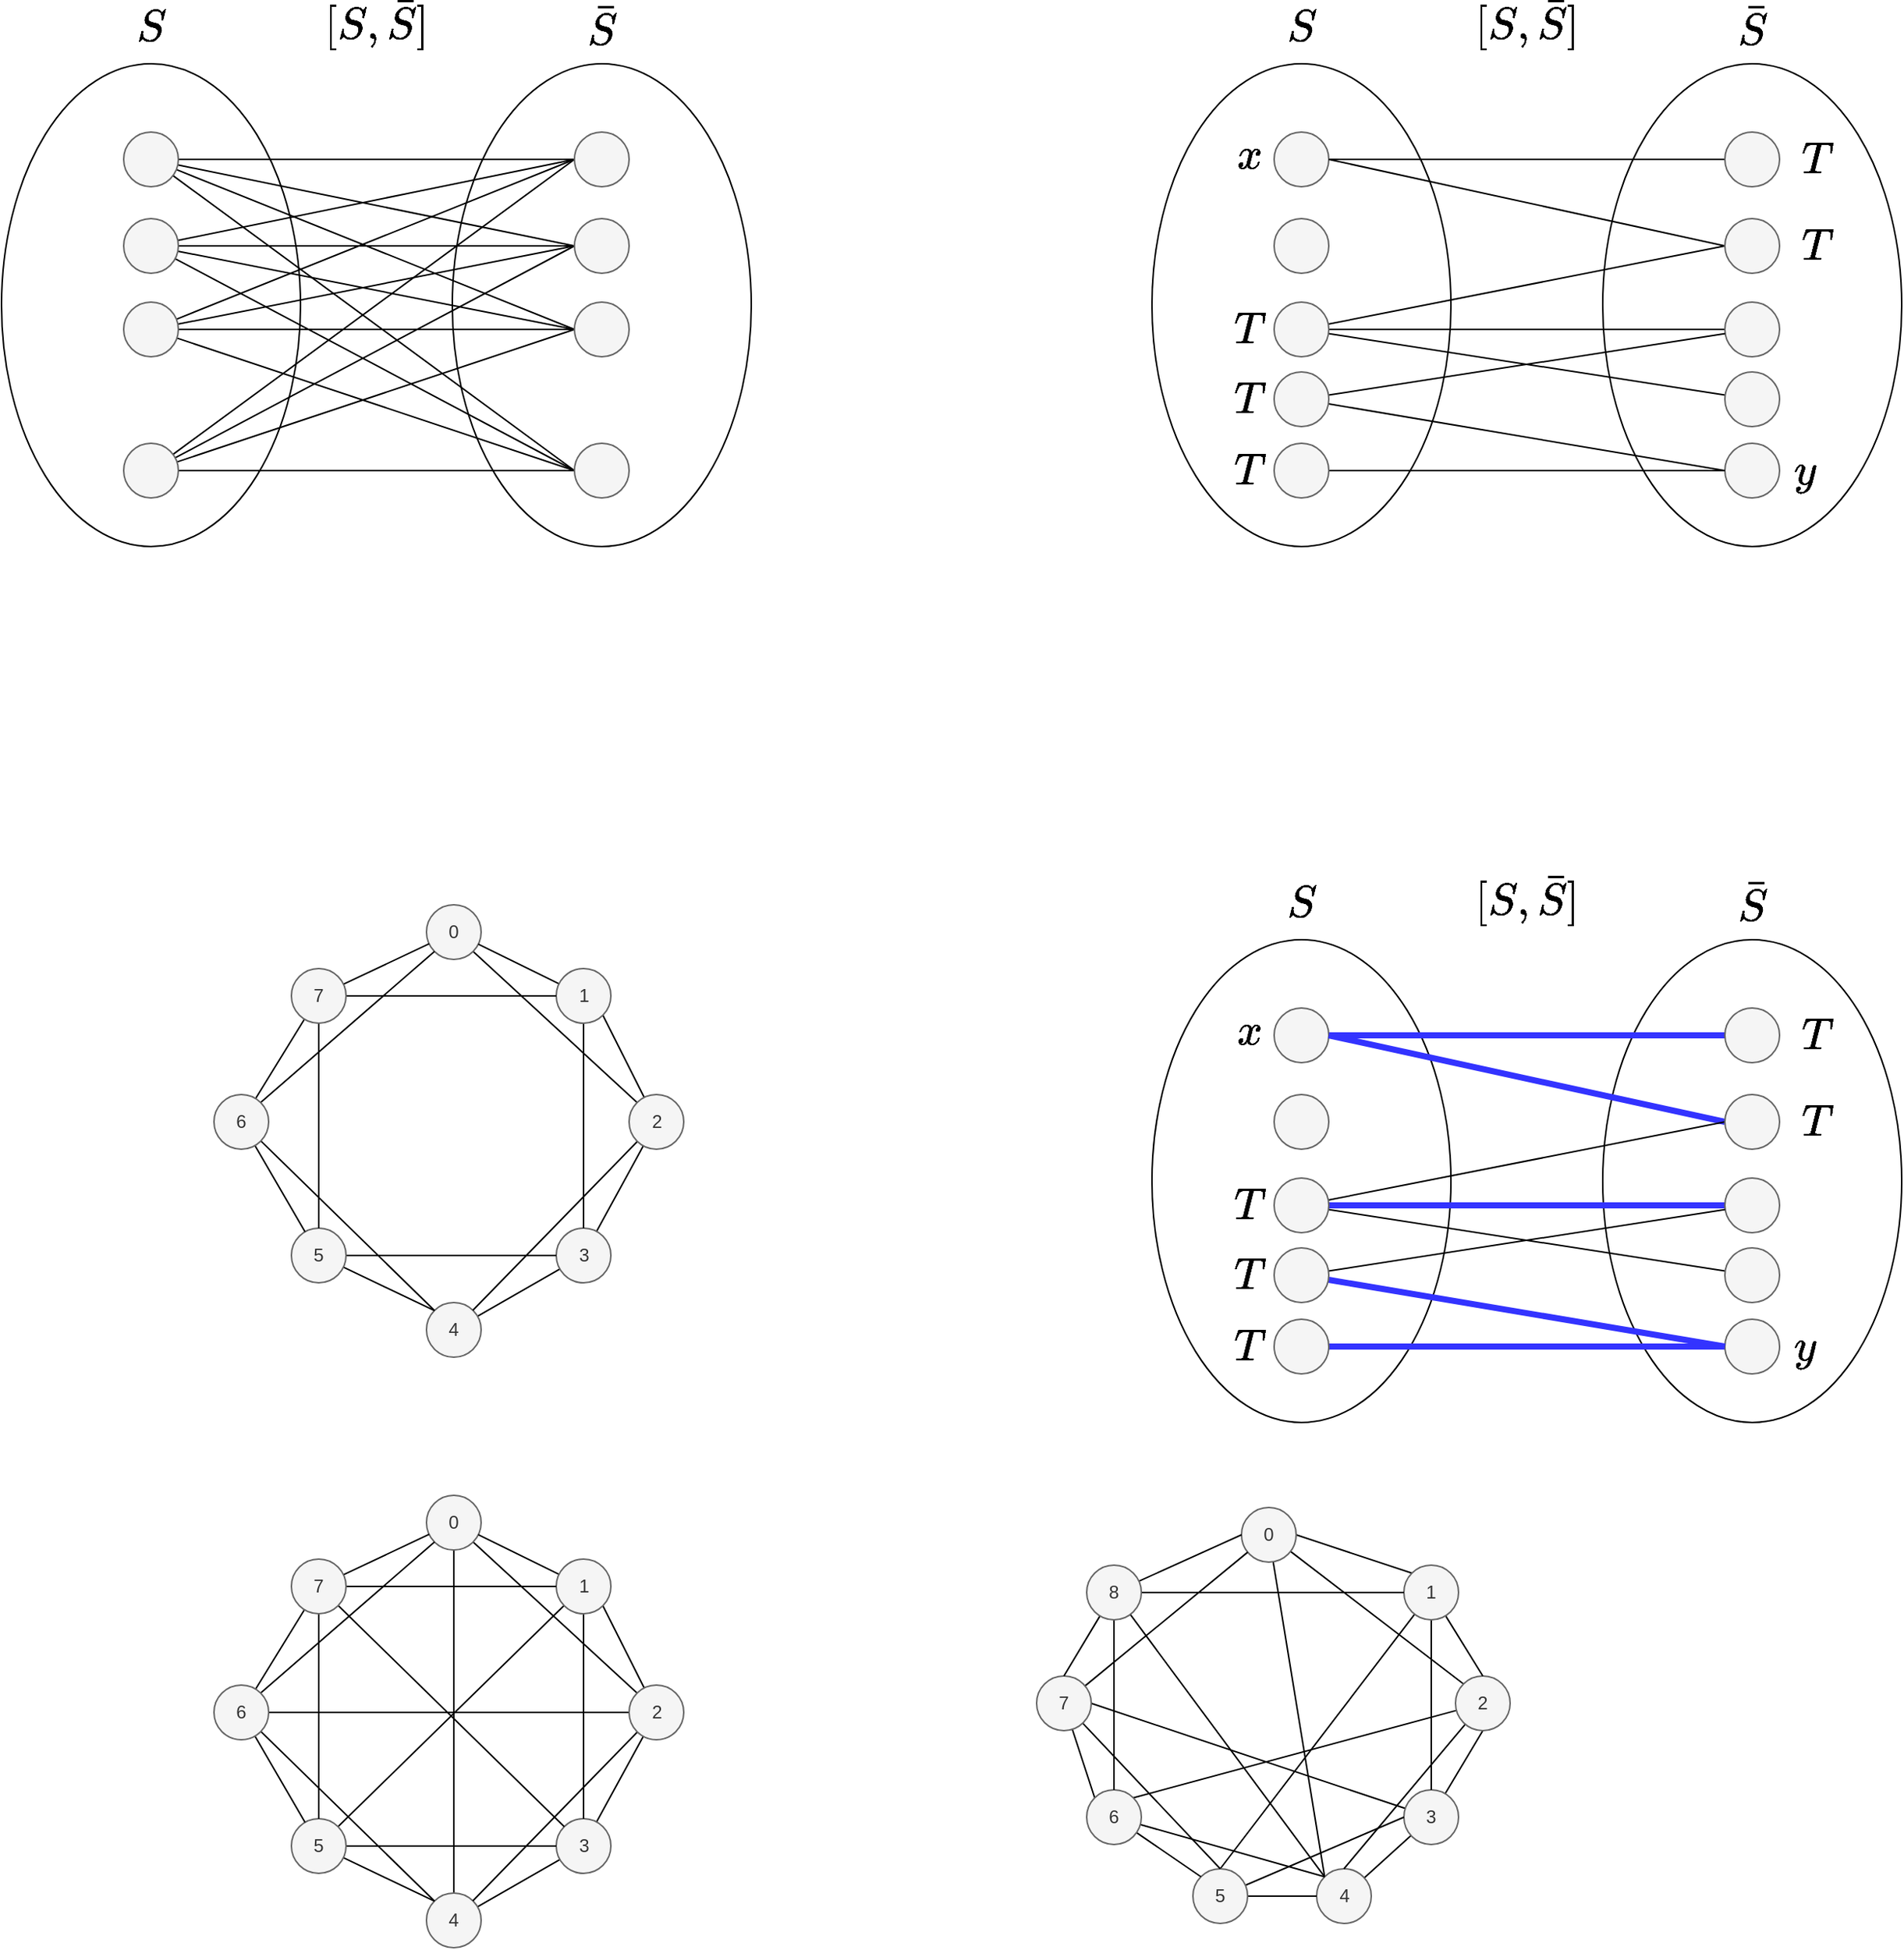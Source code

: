<mxfile version="15.8.7" type="device"><diagram id="h3shSMHVy6TsHnTjrraM" name="第 1 页"><mxGraphModel dx="1426" dy="881" grid="0" gridSize="10" guides="1" tooltips="1" connect="1" arrows="1" fold="1" page="0" pageScale="1" pageWidth="827" pageHeight="1169" math="1" shadow="0"><root><mxCell id="0"/><mxCell id="1" parent="0"/><mxCell id="CKuvpNxobamX_Kk0iOBg-6" value="" style="ellipse;whiteSpace=wrap;html=1;" vertex="1" parent="1"><mxGeometry x="359" y="198" width="197" height="318" as="geometry"/></mxCell><mxCell id="CKuvpNxobamX_Kk0iOBg-1" value="" style="ellipse;whiteSpace=wrap;html=1;" vertex="1" parent="1"><mxGeometry x="62" y="198" width="197" height="318" as="geometry"/></mxCell><mxCell id="CKuvpNxobamX_Kk0iOBg-12" style="rounded=0;orthogonalLoop=1;jettySize=auto;html=1;endArrow=none;endFill=0;" edge="1" parent="1" source="CKuvpNxobamX_Kk0iOBg-2" target="CKuvpNxobamX_Kk0iOBg-7"><mxGeometry relative="1" as="geometry"/></mxCell><mxCell id="CKuvpNxobamX_Kk0iOBg-20" style="edgeStyle=none;rounded=0;orthogonalLoop=1;jettySize=auto;html=1;entryX=0;entryY=0.5;entryDx=0;entryDy=0;fontSize=25;endArrow=none;endFill=0;" edge="1" parent="1" source="CKuvpNxobamX_Kk0iOBg-2" target="CKuvpNxobamX_Kk0iOBg-8"><mxGeometry relative="1" as="geometry"/></mxCell><mxCell id="CKuvpNxobamX_Kk0iOBg-21" style="edgeStyle=none;rounded=0;orthogonalLoop=1;jettySize=auto;html=1;entryX=0;entryY=0.5;entryDx=0;entryDy=0;fontSize=25;endArrow=none;endFill=0;" edge="1" parent="1" source="CKuvpNxobamX_Kk0iOBg-2" target="CKuvpNxobamX_Kk0iOBg-9"><mxGeometry relative="1" as="geometry"/></mxCell><mxCell id="CKuvpNxobamX_Kk0iOBg-22" style="edgeStyle=none;rounded=0;orthogonalLoop=1;jettySize=auto;html=1;entryX=0;entryY=0.5;entryDx=0;entryDy=0;fontSize=25;endArrow=none;endFill=0;" edge="1" parent="1" source="CKuvpNxobamX_Kk0iOBg-2" target="CKuvpNxobamX_Kk0iOBg-10"><mxGeometry relative="1" as="geometry"/></mxCell><mxCell id="CKuvpNxobamX_Kk0iOBg-2" value="" style="ellipse;whiteSpace=wrap;html=1;aspect=fixed;fillColor=#f5f5f5;fontColor=#333333;strokeColor=#666666;" vertex="1" parent="1"><mxGeometry x="142.5" y="243" width="36" height="36" as="geometry"/></mxCell><mxCell id="CKuvpNxobamX_Kk0iOBg-13" style="rounded=0;orthogonalLoop=1;jettySize=auto;html=1;entryX=0;entryY=0.5;entryDx=0;entryDy=0;endArrow=none;endFill=0;" edge="1" parent="1" source="CKuvpNxobamX_Kk0iOBg-3" target="CKuvpNxobamX_Kk0iOBg-7"><mxGeometry relative="1" as="geometry"/></mxCell><mxCell id="CKuvpNxobamX_Kk0iOBg-23" style="edgeStyle=none;rounded=0;orthogonalLoop=1;jettySize=auto;html=1;fontSize=25;endArrow=none;endFill=0;" edge="1" parent="1" source="CKuvpNxobamX_Kk0iOBg-3" target="CKuvpNxobamX_Kk0iOBg-8"><mxGeometry relative="1" as="geometry"/></mxCell><mxCell id="CKuvpNxobamX_Kk0iOBg-24" style="edgeStyle=none;rounded=0;orthogonalLoop=1;jettySize=auto;html=1;entryX=0;entryY=0.5;entryDx=0;entryDy=0;fontSize=25;endArrow=none;endFill=0;" edge="1" parent="1" source="CKuvpNxobamX_Kk0iOBg-3" target="CKuvpNxobamX_Kk0iOBg-9"><mxGeometry relative="1" as="geometry"/></mxCell><mxCell id="CKuvpNxobamX_Kk0iOBg-25" style="edgeStyle=none;rounded=0;orthogonalLoop=1;jettySize=auto;html=1;entryX=0;entryY=0.5;entryDx=0;entryDy=0;fontSize=25;endArrow=none;endFill=0;" edge="1" parent="1" source="CKuvpNxobamX_Kk0iOBg-3" target="CKuvpNxobamX_Kk0iOBg-10"><mxGeometry relative="1" as="geometry"/></mxCell><mxCell id="CKuvpNxobamX_Kk0iOBg-3" value="" style="ellipse;whiteSpace=wrap;html=1;aspect=fixed;fillColor=#f5f5f5;fontColor=#333333;strokeColor=#666666;" vertex="1" parent="1"><mxGeometry x="142.5" y="300" width="36" height="36" as="geometry"/></mxCell><mxCell id="CKuvpNxobamX_Kk0iOBg-14" style="edgeStyle=none;rounded=0;orthogonalLoop=1;jettySize=auto;html=1;entryX=0;entryY=0.5;entryDx=0;entryDy=0;endArrow=none;endFill=0;" edge="1" parent="1" source="CKuvpNxobamX_Kk0iOBg-4" target="CKuvpNxobamX_Kk0iOBg-8"><mxGeometry relative="1" as="geometry"/></mxCell><mxCell id="CKuvpNxobamX_Kk0iOBg-15" style="edgeStyle=none;rounded=0;orthogonalLoop=1;jettySize=auto;html=1;endArrow=none;endFill=0;" edge="1" parent="1" source="CKuvpNxobamX_Kk0iOBg-4" target="CKuvpNxobamX_Kk0iOBg-9"><mxGeometry relative="1" as="geometry"/></mxCell><mxCell id="CKuvpNxobamX_Kk0iOBg-26" style="edgeStyle=none;rounded=0;orthogonalLoop=1;jettySize=auto;html=1;entryX=0;entryY=0.5;entryDx=0;entryDy=0;fontSize=25;endArrow=none;endFill=0;" edge="1" parent="1" source="CKuvpNxobamX_Kk0iOBg-4" target="CKuvpNxobamX_Kk0iOBg-7"><mxGeometry relative="1" as="geometry"/></mxCell><mxCell id="CKuvpNxobamX_Kk0iOBg-27" style="edgeStyle=none;rounded=0;orthogonalLoop=1;jettySize=auto;html=1;entryX=0;entryY=0.5;entryDx=0;entryDy=0;fontSize=25;endArrow=none;endFill=0;" edge="1" parent="1" source="CKuvpNxobamX_Kk0iOBg-4" target="CKuvpNxobamX_Kk0iOBg-10"><mxGeometry relative="1" as="geometry"/></mxCell><mxCell id="CKuvpNxobamX_Kk0iOBg-4" value="" style="ellipse;whiteSpace=wrap;html=1;aspect=fixed;fillColor=#f5f5f5;fontColor=#333333;strokeColor=#666666;" vertex="1" parent="1"><mxGeometry x="142.5" y="355" width="36" height="36" as="geometry"/></mxCell><mxCell id="CKuvpNxobamX_Kk0iOBg-16" style="edgeStyle=none;rounded=0;orthogonalLoop=1;jettySize=auto;html=1;endArrow=none;endFill=0;" edge="1" parent="1" source="CKuvpNxobamX_Kk0iOBg-5" target="CKuvpNxobamX_Kk0iOBg-10"><mxGeometry relative="1" as="geometry"/></mxCell><mxCell id="CKuvpNxobamX_Kk0iOBg-28" style="edgeStyle=none;rounded=0;orthogonalLoop=1;jettySize=auto;html=1;entryX=0;entryY=0.5;entryDx=0;entryDy=0;fontSize=25;endArrow=none;endFill=0;" edge="1" parent="1" source="CKuvpNxobamX_Kk0iOBg-5" target="CKuvpNxobamX_Kk0iOBg-7"><mxGeometry relative="1" as="geometry"/></mxCell><mxCell id="CKuvpNxobamX_Kk0iOBg-29" style="edgeStyle=none;rounded=0;orthogonalLoop=1;jettySize=auto;html=1;entryX=0;entryY=0.5;entryDx=0;entryDy=0;fontSize=25;endArrow=none;endFill=0;" edge="1" parent="1" source="CKuvpNxobamX_Kk0iOBg-5" target="CKuvpNxobamX_Kk0iOBg-8"><mxGeometry relative="1" as="geometry"/></mxCell><mxCell id="CKuvpNxobamX_Kk0iOBg-30" style="edgeStyle=none;rounded=0;orthogonalLoop=1;jettySize=auto;html=1;entryX=0;entryY=0.5;entryDx=0;entryDy=0;fontSize=25;endArrow=none;endFill=0;" edge="1" parent="1" source="CKuvpNxobamX_Kk0iOBg-5" target="CKuvpNxobamX_Kk0iOBg-9"><mxGeometry relative="1" as="geometry"/></mxCell><mxCell id="CKuvpNxobamX_Kk0iOBg-5" value="" style="ellipse;whiteSpace=wrap;html=1;aspect=fixed;fillColor=#f5f5f5;fontColor=#333333;strokeColor=#666666;" vertex="1" parent="1"><mxGeometry x="142.5" y="448" width="36" height="36" as="geometry"/></mxCell><mxCell id="CKuvpNxobamX_Kk0iOBg-7" value="" style="ellipse;whiteSpace=wrap;html=1;aspect=fixed;fillColor=#f5f5f5;fontColor=#333333;strokeColor=#666666;" vertex="1" parent="1"><mxGeometry x="439.5" y="243" width="36" height="36" as="geometry"/></mxCell><mxCell id="CKuvpNxobamX_Kk0iOBg-8" value="" style="ellipse;whiteSpace=wrap;html=1;aspect=fixed;fillColor=#f5f5f5;fontColor=#333333;strokeColor=#666666;" vertex="1" parent="1"><mxGeometry x="439.5" y="300" width="36" height="36" as="geometry"/></mxCell><mxCell id="CKuvpNxobamX_Kk0iOBg-9" value="" style="ellipse;whiteSpace=wrap;html=1;aspect=fixed;fillColor=#f5f5f5;fontColor=#333333;strokeColor=#666666;" vertex="1" parent="1"><mxGeometry x="439.5" y="355" width="36" height="36" as="geometry"/></mxCell><mxCell id="CKuvpNxobamX_Kk0iOBg-10" value="" style="ellipse;whiteSpace=wrap;html=1;aspect=fixed;fillColor=#f5f5f5;fontColor=#333333;strokeColor=#666666;" vertex="1" parent="1"><mxGeometry x="439.5" y="448" width="36" height="36" as="geometry"/></mxCell><mxCell id="CKuvpNxobamX_Kk0iOBg-17" value="$$S$$" style="text;html=1;strokeColor=none;fillColor=none;align=center;verticalAlign=middle;whiteSpace=wrap;rounded=0;fontSize=25;" vertex="1" parent="1"><mxGeometry x="130.5" y="159" width="60" height="30" as="geometry"/></mxCell><mxCell id="CKuvpNxobamX_Kk0iOBg-18" value="$$\bar{S}$$" style="text;html=1;strokeColor=none;fillColor=none;align=center;verticalAlign=middle;whiteSpace=wrap;rounded=0;fontSize=25;" vertex="1" parent="1"><mxGeometry x="427.5" y="159" width="60" height="30" as="geometry"/></mxCell><mxCell id="CKuvpNxobamX_Kk0iOBg-19" value="$$[S,\bar{S}]$$" style="text;html=1;strokeColor=none;fillColor=none;align=center;verticalAlign=middle;whiteSpace=wrap;rounded=0;fontSize=25;" vertex="1" parent="1"><mxGeometry x="279" y="156" width="60" height="30" as="geometry"/></mxCell><mxCell id="CKuvpNxobamX_Kk0iOBg-31" value="" style="ellipse;whiteSpace=wrap;html=1;" vertex="1" parent="1"><mxGeometry x="1117" y="198" width="197" height="318" as="geometry"/></mxCell><mxCell id="CKuvpNxobamX_Kk0iOBg-32" value="" style="ellipse;whiteSpace=wrap;html=1;" vertex="1" parent="1"><mxGeometry x="820" y="198" width="197" height="318" as="geometry"/></mxCell><mxCell id="CKuvpNxobamX_Kk0iOBg-33" style="rounded=0;orthogonalLoop=1;jettySize=auto;html=1;endArrow=none;endFill=0;" edge="1" source="CKuvpNxobamX_Kk0iOBg-37" target="CKuvpNxobamX_Kk0iOBg-53" parent="1"><mxGeometry relative="1" as="geometry"/></mxCell><mxCell id="CKuvpNxobamX_Kk0iOBg-37" value="" style="ellipse;whiteSpace=wrap;html=1;aspect=fixed;fillColor=#f5f5f5;fontColor=#333333;strokeColor=#666666;" vertex="1" parent="1"><mxGeometry x="900.5" y="243" width="36" height="36" as="geometry"/></mxCell><mxCell id="CKuvpNxobamX_Kk0iOBg-42" value="" style="ellipse;whiteSpace=wrap;html=1;aspect=fixed;fillColor=#f5f5f5;fontColor=#333333;strokeColor=#666666;" vertex="1" parent="1"><mxGeometry x="900.5" y="300" width="36" height="36" as="geometry"/></mxCell><mxCell id="CKuvpNxobamX_Kk0iOBg-44" style="edgeStyle=none;rounded=0;orthogonalLoop=1;jettySize=auto;html=1;endArrow=none;endFill=0;exitX=1;exitY=0.5;exitDx=0;exitDy=0;entryX=0;entryY=0.5;entryDx=0;entryDy=0;" edge="1" source="CKuvpNxobamX_Kk0iOBg-37" target="CKuvpNxobamX_Kk0iOBg-54" parent="1"><mxGeometry relative="1" as="geometry"/></mxCell><mxCell id="CKuvpNxobamX_Kk0iOBg-68" style="edgeStyle=none;rounded=0;orthogonalLoop=1;jettySize=auto;html=1;entryX=0;entryY=0.5;entryDx=0;entryDy=0;fontSize=25;endArrow=none;endFill=0;" edge="1" parent="1" source="CKuvpNxobamX_Kk0iOBg-47" target="CKuvpNxobamX_Kk0iOBg-54"><mxGeometry relative="1" as="geometry"/></mxCell><mxCell id="CKuvpNxobamX_Kk0iOBg-70" style="edgeStyle=none;rounded=0;orthogonalLoop=1;jettySize=auto;html=1;entryX=0;entryY=0.5;entryDx=0;entryDy=0;fontSize=25;endArrow=none;endFill=0;" edge="1" parent="1" source="CKuvpNxobamX_Kk0iOBg-47" target="CKuvpNxobamX_Kk0iOBg-55"><mxGeometry relative="1" as="geometry"/></mxCell><mxCell id="CKuvpNxobamX_Kk0iOBg-73" style="edgeStyle=none;rounded=0;orthogonalLoop=1;jettySize=auto;html=1;fontSize=25;endArrow=none;endFill=0;" edge="1" parent="1" source="CKuvpNxobamX_Kk0iOBg-47" target="CKuvpNxobamX_Kk0iOBg-63"><mxGeometry relative="1" as="geometry"/></mxCell><mxCell id="CKuvpNxobamX_Kk0iOBg-47" value="" style="ellipse;whiteSpace=wrap;html=1;aspect=fixed;fillColor=#f5f5f5;fontColor=#333333;strokeColor=#666666;" vertex="1" parent="1"><mxGeometry x="900.5" y="355" width="36" height="36" as="geometry"/></mxCell><mxCell id="CKuvpNxobamX_Kk0iOBg-71" style="edgeStyle=none;rounded=0;orthogonalLoop=1;jettySize=auto;html=1;fontSize=25;endArrow=none;endFill=0;" edge="1" parent="1" source="CKuvpNxobamX_Kk0iOBg-52" target="CKuvpNxobamX_Kk0iOBg-56"><mxGeometry relative="1" as="geometry"/></mxCell><mxCell id="CKuvpNxobamX_Kk0iOBg-52" value="" style="ellipse;whiteSpace=wrap;html=1;aspect=fixed;fillColor=#f5f5f5;fontColor=#333333;strokeColor=#666666;" vertex="1" parent="1"><mxGeometry x="900.5" y="448" width="36" height="36" as="geometry"/></mxCell><mxCell id="CKuvpNxobamX_Kk0iOBg-53" value="" style="ellipse;whiteSpace=wrap;html=1;aspect=fixed;fillColor=#f5f5f5;fontColor=#333333;strokeColor=#666666;" vertex="1" parent="1"><mxGeometry x="1197.5" y="243" width="36" height="36" as="geometry"/></mxCell><mxCell id="CKuvpNxobamX_Kk0iOBg-54" value="" style="ellipse;whiteSpace=wrap;html=1;aspect=fixed;fillColor=#f5f5f5;fontColor=#333333;strokeColor=#666666;" vertex="1" parent="1"><mxGeometry x="1197.5" y="300" width="36" height="36" as="geometry"/></mxCell><mxCell id="CKuvpNxobamX_Kk0iOBg-55" value="" style="ellipse;whiteSpace=wrap;html=1;aspect=fixed;fillColor=#f5f5f5;fontColor=#333333;strokeColor=#666666;" vertex="1" parent="1"><mxGeometry x="1197.5" y="355" width="36" height="36" as="geometry"/></mxCell><mxCell id="CKuvpNxobamX_Kk0iOBg-56" value="" style="ellipse;whiteSpace=wrap;html=1;aspect=fixed;fillColor=#f5f5f5;fontColor=#333333;strokeColor=#666666;" vertex="1" parent="1"><mxGeometry x="1197.5" y="448" width="36" height="36" as="geometry"/></mxCell><mxCell id="CKuvpNxobamX_Kk0iOBg-57" value="$$S$$" style="text;html=1;strokeColor=none;fillColor=none;align=center;verticalAlign=middle;whiteSpace=wrap;rounded=0;fontSize=25;" vertex="1" parent="1"><mxGeometry x="888.5" y="159" width="60" height="30" as="geometry"/></mxCell><mxCell id="CKuvpNxobamX_Kk0iOBg-58" value="$$\bar{S}$$" style="text;html=1;strokeColor=none;fillColor=none;align=center;verticalAlign=middle;whiteSpace=wrap;rounded=0;fontSize=25;" vertex="1" parent="1"><mxGeometry x="1185.5" y="159" width="60" height="30" as="geometry"/></mxCell><mxCell id="CKuvpNxobamX_Kk0iOBg-59" value="$$[S,\bar{S}]$$" style="text;html=1;strokeColor=none;fillColor=none;align=center;verticalAlign=middle;whiteSpace=wrap;rounded=0;fontSize=25;" vertex="1" parent="1"><mxGeometry x="1037" y="156" width="60" height="30" as="geometry"/></mxCell><mxCell id="CKuvpNxobamX_Kk0iOBg-60" value="$$x$$" style="text;html=1;strokeColor=none;fillColor=none;align=center;verticalAlign=middle;whiteSpace=wrap;rounded=0;fontSize=25;" vertex="1" parent="1"><mxGeometry x="855" y="243" width="60" height="30" as="geometry"/></mxCell><mxCell id="CKuvpNxobamX_Kk0iOBg-61" value="$$y$$" style="text;html=1;strokeColor=none;fillColor=none;align=center;verticalAlign=middle;whiteSpace=wrap;rounded=0;fontSize=25;" vertex="1" parent="1"><mxGeometry x="1220" y="451" width="60" height="30" as="geometry"/></mxCell><mxCell id="CKuvpNxobamX_Kk0iOBg-69" style="edgeStyle=none;rounded=0;orthogonalLoop=1;jettySize=auto;html=1;fontSize=25;endArrow=none;endFill=0;" edge="1" parent="1" source="CKuvpNxobamX_Kk0iOBg-62" target="CKuvpNxobamX_Kk0iOBg-55"><mxGeometry relative="1" as="geometry"/></mxCell><mxCell id="CKuvpNxobamX_Kk0iOBg-72" style="edgeStyle=none;rounded=0;orthogonalLoop=1;jettySize=auto;html=1;entryX=0;entryY=0.5;entryDx=0;entryDy=0;fontSize=25;endArrow=none;endFill=0;" edge="1" parent="1" source="CKuvpNxobamX_Kk0iOBg-62" target="CKuvpNxobamX_Kk0iOBg-56"><mxGeometry relative="1" as="geometry"/></mxCell><mxCell id="CKuvpNxobamX_Kk0iOBg-62" value="" style="ellipse;whiteSpace=wrap;html=1;aspect=fixed;fillColor=#f5f5f5;fontColor=#333333;strokeColor=#666666;" vertex="1" parent="1"><mxGeometry x="900.5" y="401" width="36" height="36" as="geometry"/></mxCell><mxCell id="CKuvpNxobamX_Kk0iOBg-63" value="" style="ellipse;whiteSpace=wrap;html=1;aspect=fixed;fillColor=#f5f5f5;fontColor=#333333;strokeColor=#666666;" vertex="1" parent="1"><mxGeometry x="1197.5" y="401" width="36" height="36" as="geometry"/></mxCell><mxCell id="CKuvpNxobamX_Kk0iOBg-64" value="$$T$$" style="text;html=1;strokeColor=none;fillColor=none;align=center;verticalAlign=middle;whiteSpace=wrap;rounded=0;fontSize=25;" vertex="1" parent="1"><mxGeometry x="1229" y="246" width="60" height="30" as="geometry"/></mxCell><mxCell id="CKuvpNxobamX_Kk0iOBg-65" value="$$T$$" style="text;html=1;strokeColor=none;fillColor=none;align=center;verticalAlign=middle;whiteSpace=wrap;rounded=0;fontSize=25;" vertex="1" parent="1"><mxGeometry x="1229" y="303" width="60" height="30" as="geometry"/></mxCell><mxCell id="CKuvpNxobamX_Kk0iOBg-66" value="$$T$$" style="text;html=1;strokeColor=none;fillColor=none;align=center;verticalAlign=middle;whiteSpace=wrap;rounded=0;fontSize=25;" vertex="1" parent="1"><mxGeometry x="855" y="358" width="60" height="30" as="geometry"/></mxCell><mxCell id="CKuvpNxobamX_Kk0iOBg-67" value="$$T$$" style="text;html=1;strokeColor=none;fillColor=none;align=center;verticalAlign=middle;whiteSpace=wrap;rounded=0;fontSize=25;" vertex="1" parent="1"><mxGeometry x="855" y="404" width="60" height="30" as="geometry"/></mxCell><mxCell id="CKuvpNxobamX_Kk0iOBg-74" value="$$T$$" style="text;html=1;strokeColor=none;fillColor=none;align=center;verticalAlign=middle;whiteSpace=wrap;rounded=0;fontSize=25;" vertex="1" parent="1"><mxGeometry x="855" y="451" width="60" height="30" as="geometry"/></mxCell><mxCell id="CKuvpNxobamX_Kk0iOBg-75" value="" style="ellipse;whiteSpace=wrap;html=1;" vertex="1" parent="1"><mxGeometry x="1117" y="775" width="197" height="318" as="geometry"/></mxCell><mxCell id="CKuvpNxobamX_Kk0iOBg-76" value="" style="ellipse;whiteSpace=wrap;html=1;" vertex="1" parent="1"><mxGeometry x="820" y="775" width="197" height="318" as="geometry"/></mxCell><mxCell id="CKuvpNxobamX_Kk0iOBg-77" style="rounded=0;orthogonalLoop=1;jettySize=auto;html=1;endArrow=none;endFill=0;strokeWidth=4;strokeColor=#3333FF;" edge="1" source="CKuvpNxobamX_Kk0iOBg-78" target="CKuvpNxobamX_Kk0iOBg-87" parent="1"><mxGeometry relative="1" as="geometry"/></mxCell><mxCell id="CKuvpNxobamX_Kk0iOBg-78" value="" style="ellipse;whiteSpace=wrap;html=1;aspect=fixed;fillColor=#f5f5f5;fontColor=#333333;strokeColor=#666666;" vertex="1" parent="1"><mxGeometry x="900.5" y="820" width="36" height="36" as="geometry"/></mxCell><mxCell id="CKuvpNxobamX_Kk0iOBg-79" value="" style="ellipse;whiteSpace=wrap;html=1;aspect=fixed;fillColor=#f5f5f5;fontColor=#333333;strokeColor=#666666;" vertex="1" parent="1"><mxGeometry x="900.5" y="877" width="36" height="36" as="geometry"/></mxCell><mxCell id="CKuvpNxobamX_Kk0iOBg-80" style="edgeStyle=none;rounded=0;orthogonalLoop=1;jettySize=auto;html=1;endArrow=none;endFill=0;exitX=1;exitY=0.5;exitDx=0;exitDy=0;entryX=0;entryY=0.5;entryDx=0;entryDy=0;strokeWidth=4;strokeColor=#3333FF;" edge="1" source="CKuvpNxobamX_Kk0iOBg-78" target="CKuvpNxobamX_Kk0iOBg-88" parent="1"><mxGeometry relative="1" as="geometry"/></mxCell><mxCell id="CKuvpNxobamX_Kk0iOBg-81" style="edgeStyle=none;rounded=0;orthogonalLoop=1;jettySize=auto;html=1;entryX=0;entryY=0.5;entryDx=0;entryDy=0;fontSize=25;endArrow=none;endFill=0;" edge="1" source="CKuvpNxobamX_Kk0iOBg-84" target="CKuvpNxobamX_Kk0iOBg-88" parent="1"><mxGeometry relative="1" as="geometry"/></mxCell><mxCell id="CKuvpNxobamX_Kk0iOBg-82" style="edgeStyle=none;rounded=0;orthogonalLoop=1;jettySize=auto;html=1;entryX=0;entryY=0.5;entryDx=0;entryDy=0;fontSize=25;endArrow=none;endFill=0;strokeColor=#3333FF;strokeWidth=4;" edge="1" source="CKuvpNxobamX_Kk0iOBg-84" target="CKuvpNxobamX_Kk0iOBg-89" parent="1"><mxGeometry relative="1" as="geometry"/></mxCell><mxCell id="CKuvpNxobamX_Kk0iOBg-83" style="edgeStyle=none;rounded=0;orthogonalLoop=1;jettySize=auto;html=1;fontSize=25;endArrow=none;endFill=0;" edge="1" source="CKuvpNxobamX_Kk0iOBg-84" target="CKuvpNxobamX_Kk0iOBg-99" parent="1"><mxGeometry relative="1" as="geometry"/></mxCell><mxCell id="CKuvpNxobamX_Kk0iOBg-84" value="" style="ellipse;whiteSpace=wrap;html=1;aspect=fixed;fillColor=#f5f5f5;fontColor=#333333;strokeColor=#666666;" vertex="1" parent="1"><mxGeometry x="900.5" y="932" width="36" height="36" as="geometry"/></mxCell><mxCell id="CKuvpNxobamX_Kk0iOBg-85" style="edgeStyle=none;rounded=0;orthogonalLoop=1;jettySize=auto;html=1;fontSize=25;endArrow=none;endFill=0;strokeColor=#3333FF;strokeWidth=4;" edge="1" source="CKuvpNxobamX_Kk0iOBg-86" target="CKuvpNxobamX_Kk0iOBg-90" parent="1"><mxGeometry relative="1" as="geometry"/></mxCell><mxCell id="CKuvpNxobamX_Kk0iOBg-86" value="" style="ellipse;whiteSpace=wrap;html=1;aspect=fixed;fillColor=#f5f5f5;fontColor=#333333;strokeColor=#666666;" vertex="1" parent="1"><mxGeometry x="900.5" y="1025" width="36" height="36" as="geometry"/></mxCell><mxCell id="CKuvpNxobamX_Kk0iOBg-87" value="" style="ellipse;whiteSpace=wrap;html=1;aspect=fixed;fillColor=#f5f5f5;fontColor=#333333;strokeColor=#666666;" vertex="1" parent="1"><mxGeometry x="1197.5" y="820" width="36" height="36" as="geometry"/></mxCell><mxCell id="CKuvpNxobamX_Kk0iOBg-88" value="" style="ellipse;whiteSpace=wrap;html=1;aspect=fixed;fillColor=#f5f5f5;fontColor=#333333;strokeColor=#666666;" vertex="1" parent="1"><mxGeometry x="1197.5" y="877" width="36" height="36" as="geometry"/></mxCell><mxCell id="CKuvpNxobamX_Kk0iOBg-89" value="" style="ellipse;whiteSpace=wrap;html=1;aspect=fixed;fillColor=#f5f5f5;fontColor=#333333;strokeColor=#666666;" vertex="1" parent="1"><mxGeometry x="1197.5" y="932" width="36" height="36" as="geometry"/></mxCell><mxCell id="CKuvpNxobamX_Kk0iOBg-90" value="" style="ellipse;whiteSpace=wrap;html=1;aspect=fixed;fillColor=#f5f5f5;fontColor=#333333;strokeColor=#666666;" vertex="1" parent="1"><mxGeometry x="1197.5" y="1025" width="36" height="36" as="geometry"/></mxCell><mxCell id="CKuvpNxobamX_Kk0iOBg-91" value="$$S$$" style="text;html=1;strokeColor=none;fillColor=none;align=center;verticalAlign=middle;whiteSpace=wrap;rounded=0;fontSize=25;" vertex="1" parent="1"><mxGeometry x="888.5" y="736" width="60" height="30" as="geometry"/></mxCell><mxCell id="CKuvpNxobamX_Kk0iOBg-92" value="$$\bar{S}$$" style="text;html=1;strokeColor=none;fillColor=none;align=center;verticalAlign=middle;whiteSpace=wrap;rounded=0;fontSize=25;" vertex="1" parent="1"><mxGeometry x="1185.5" y="736" width="60" height="30" as="geometry"/></mxCell><mxCell id="CKuvpNxobamX_Kk0iOBg-93" value="$$[S,\bar{S}]$$" style="text;html=1;strokeColor=none;fillColor=none;align=center;verticalAlign=middle;whiteSpace=wrap;rounded=0;fontSize=25;" vertex="1" parent="1"><mxGeometry x="1037" y="733" width="60" height="30" as="geometry"/></mxCell><mxCell id="CKuvpNxobamX_Kk0iOBg-94" value="$$x$$" style="text;html=1;strokeColor=none;fillColor=none;align=center;verticalAlign=middle;whiteSpace=wrap;rounded=0;fontSize=25;" vertex="1" parent="1"><mxGeometry x="855" y="820" width="60" height="30" as="geometry"/></mxCell><mxCell id="CKuvpNxobamX_Kk0iOBg-95" value="$$y$$" style="text;html=1;strokeColor=none;fillColor=none;align=center;verticalAlign=middle;whiteSpace=wrap;rounded=0;fontSize=25;" vertex="1" parent="1"><mxGeometry x="1220" y="1028" width="60" height="30" as="geometry"/></mxCell><mxCell id="CKuvpNxobamX_Kk0iOBg-96" style="edgeStyle=none;rounded=0;orthogonalLoop=1;jettySize=auto;html=1;fontSize=25;endArrow=none;endFill=0;" edge="1" source="CKuvpNxobamX_Kk0iOBg-98" target="CKuvpNxobamX_Kk0iOBg-89" parent="1"><mxGeometry relative="1" as="geometry"/></mxCell><mxCell id="CKuvpNxobamX_Kk0iOBg-97" style="edgeStyle=none;rounded=0;orthogonalLoop=1;jettySize=auto;html=1;entryX=0;entryY=0.5;entryDx=0;entryDy=0;fontSize=25;endArrow=none;endFill=0;strokeColor=#3333FF;strokeWidth=4;" edge="1" source="CKuvpNxobamX_Kk0iOBg-98" target="CKuvpNxobamX_Kk0iOBg-90" parent="1"><mxGeometry relative="1" as="geometry"/></mxCell><mxCell id="CKuvpNxobamX_Kk0iOBg-98" value="" style="ellipse;whiteSpace=wrap;html=1;aspect=fixed;fillColor=#f5f5f5;fontColor=#333333;strokeColor=#666666;" vertex="1" parent="1"><mxGeometry x="900.5" y="978" width="36" height="36" as="geometry"/></mxCell><mxCell id="CKuvpNxobamX_Kk0iOBg-99" value="" style="ellipse;whiteSpace=wrap;html=1;aspect=fixed;fillColor=#f5f5f5;fontColor=#333333;strokeColor=#666666;" vertex="1" parent="1"><mxGeometry x="1197.5" y="978" width="36" height="36" as="geometry"/></mxCell><mxCell id="CKuvpNxobamX_Kk0iOBg-100" value="$$T$$" style="text;html=1;strokeColor=none;fillColor=none;align=center;verticalAlign=middle;whiteSpace=wrap;rounded=0;fontSize=25;" vertex="1" parent="1"><mxGeometry x="1229" y="823" width="60" height="30" as="geometry"/></mxCell><mxCell id="CKuvpNxobamX_Kk0iOBg-101" value="$$T$$" style="text;html=1;strokeColor=none;fillColor=none;align=center;verticalAlign=middle;whiteSpace=wrap;rounded=0;fontSize=25;" vertex="1" parent="1"><mxGeometry x="1229" y="880" width="60" height="30" as="geometry"/></mxCell><mxCell id="CKuvpNxobamX_Kk0iOBg-102" value="$$T$$" style="text;html=1;strokeColor=none;fillColor=none;align=center;verticalAlign=middle;whiteSpace=wrap;rounded=0;fontSize=25;" vertex="1" parent="1"><mxGeometry x="855" y="935" width="60" height="30" as="geometry"/></mxCell><mxCell id="CKuvpNxobamX_Kk0iOBg-103" value="$$T$$" style="text;html=1;strokeColor=none;fillColor=none;align=center;verticalAlign=middle;whiteSpace=wrap;rounded=0;fontSize=25;" vertex="1" parent="1"><mxGeometry x="855" y="981" width="60" height="30" as="geometry"/></mxCell><mxCell id="CKuvpNxobamX_Kk0iOBg-104" value="$$T$$" style="text;html=1;strokeColor=none;fillColor=none;align=center;verticalAlign=middle;whiteSpace=wrap;rounded=0;fontSize=25;" vertex="1" parent="1"><mxGeometry x="855" y="1028" width="60" height="30" as="geometry"/></mxCell><mxCell id="CKuvpNxobamX_Kk0iOBg-125" style="edgeStyle=none;rounded=0;orthogonalLoop=1;jettySize=auto;html=1;entryX=0;entryY=0;entryDx=0;entryDy=0;fontSize=25;endArrow=none;endFill=0;strokeColor=#000000;strokeWidth=1;exitX=1;exitY=1;exitDx=0;exitDy=0;" edge="1" parent="1" source="CKuvpNxobamX_Kk0iOBg-105" target="CKuvpNxobamX_Kk0iOBg-108"><mxGeometry relative="1" as="geometry"/></mxCell><mxCell id="CKuvpNxobamX_Kk0iOBg-105" value="0" style="ellipse;whiteSpace=wrap;html=1;aspect=fixed;fillColor=#f5f5f5;fontColor=#333333;strokeColor=#666666;" vertex="1" parent="1"><mxGeometry x="342" y="752" width="36" height="36" as="geometry"/></mxCell><mxCell id="CKuvpNxobamX_Kk0iOBg-118" style="edgeStyle=none;rounded=0;orthogonalLoop=1;jettySize=auto;html=1;fontSize=25;endArrow=none;endFill=0;strokeColor=#000000;strokeWidth=1;" edge="1" parent="1" source="CKuvpNxobamX_Kk0iOBg-106" target="CKuvpNxobamX_Kk0iOBg-107"><mxGeometry relative="1" as="geometry"/></mxCell><mxCell id="CKuvpNxobamX_Kk0iOBg-106" value="4" style="ellipse;whiteSpace=wrap;html=1;aspect=fixed;fillColor=#f5f5f5;fontColor=#333333;strokeColor=#666666;" vertex="1" parent="1"><mxGeometry x="342" y="1014" width="36" height="36" as="geometry"/></mxCell><mxCell id="CKuvpNxobamX_Kk0iOBg-119" style="edgeStyle=none;rounded=0;orthogonalLoop=1;jettySize=auto;html=1;fontSize=25;endArrow=none;endFill=0;strokeColor=#000000;strokeWidth=1;" edge="1" parent="1" source="CKuvpNxobamX_Kk0iOBg-107" target="CKuvpNxobamX_Kk0iOBg-108"><mxGeometry relative="1" as="geometry"/></mxCell><mxCell id="CKuvpNxobamX_Kk0iOBg-107" value="3" style="ellipse;whiteSpace=wrap;html=1;aspect=fixed;fillColor=#f5f5f5;fontColor=#333333;strokeColor=#666666;" vertex="1" parent="1"><mxGeometry x="427.5" y="965" width="36" height="36" as="geometry"/></mxCell><mxCell id="CKuvpNxobamX_Kk0iOBg-120" style="edgeStyle=none;rounded=0;orthogonalLoop=1;jettySize=auto;html=1;entryX=1;entryY=1;entryDx=0;entryDy=0;fontSize=25;endArrow=none;endFill=0;strokeColor=#000000;strokeWidth=1;" edge="1" parent="1" source="CKuvpNxobamX_Kk0iOBg-108" target="CKuvpNxobamX_Kk0iOBg-110"><mxGeometry relative="1" as="geometry"/></mxCell><mxCell id="CKuvpNxobamX_Kk0iOBg-127" style="edgeStyle=none;rounded=0;orthogonalLoop=1;jettySize=auto;html=1;fontSize=25;endArrow=none;endFill=0;strokeColor=#000000;strokeWidth=1;" edge="1" parent="1" source="CKuvpNxobamX_Kk0iOBg-108" target="CKuvpNxobamX_Kk0iOBg-106"><mxGeometry relative="1" as="geometry"/></mxCell><mxCell id="CKuvpNxobamX_Kk0iOBg-108" value="2" style="ellipse;whiteSpace=wrap;html=1;aspect=fixed;fillColor=#f5f5f5;fontColor=#333333;strokeColor=#666666;" vertex="1" parent="1"><mxGeometry x="475.5" y="877" width="36" height="36" as="geometry"/></mxCell><mxCell id="CKuvpNxobamX_Kk0iOBg-121" style="edgeStyle=none;rounded=0;orthogonalLoop=1;jettySize=auto;html=1;fontSize=25;endArrow=none;endFill=0;strokeColor=#000000;strokeWidth=1;" edge="1" parent="1" source="CKuvpNxobamX_Kk0iOBg-110" target="CKuvpNxobamX_Kk0iOBg-105"><mxGeometry relative="1" as="geometry"/></mxCell><mxCell id="CKuvpNxobamX_Kk0iOBg-126" style="edgeStyle=none;rounded=0;orthogonalLoop=1;jettySize=auto;html=1;entryX=0.5;entryY=0;entryDx=0;entryDy=0;fontSize=25;endArrow=none;endFill=0;strokeColor=#000000;strokeWidth=1;" edge="1" parent="1" source="CKuvpNxobamX_Kk0iOBg-110" target="CKuvpNxobamX_Kk0iOBg-107"><mxGeometry relative="1" as="geometry"/></mxCell><mxCell id="CKuvpNxobamX_Kk0iOBg-110" value="1" style="ellipse;whiteSpace=wrap;html=1;aspect=fixed;fillColor=#f5f5f5;fontColor=#333333;strokeColor=#666666;" vertex="1" parent="1"><mxGeometry x="427.5" y="794" width="36" height="36" as="geometry"/></mxCell><mxCell id="CKuvpNxobamX_Kk0iOBg-117" style="edgeStyle=none;rounded=0;orthogonalLoop=1;jettySize=auto;html=1;entryX=0;entryY=0;entryDx=0;entryDy=0;fontSize=25;endArrow=none;endFill=0;strokeColor=#000000;strokeWidth=1;" edge="1" parent="1" source="CKuvpNxobamX_Kk0iOBg-111" target="CKuvpNxobamX_Kk0iOBg-106"><mxGeometry relative="1" as="geometry"/></mxCell><mxCell id="CKuvpNxobamX_Kk0iOBg-128" style="edgeStyle=none;rounded=0;orthogonalLoop=1;jettySize=auto;html=1;fontSize=25;endArrow=none;endFill=0;strokeColor=#000000;strokeWidth=1;" edge="1" parent="1" source="CKuvpNxobamX_Kk0iOBg-111" target="CKuvpNxobamX_Kk0iOBg-107"><mxGeometry relative="1" as="geometry"/></mxCell><mxCell id="CKuvpNxobamX_Kk0iOBg-111" value="5" style="ellipse;whiteSpace=wrap;html=1;aspect=fixed;fillColor=#f5f5f5;fontColor=#333333;strokeColor=#666666;" vertex="1" parent="1"><mxGeometry x="253" y="965" width="36" height="36" as="geometry"/></mxCell><mxCell id="CKuvpNxobamX_Kk0iOBg-114" style="edgeStyle=none;rounded=0;orthogonalLoop=1;jettySize=auto;html=1;fontSize=25;endArrow=none;endFill=0;strokeColor=#000000;strokeWidth=1;" edge="1" parent="1" source="CKuvpNxobamX_Kk0iOBg-112" target="CKuvpNxobamX_Kk0iOBg-105"><mxGeometry relative="1" as="geometry"/></mxCell><mxCell id="CKuvpNxobamX_Kk0iOBg-115" style="edgeStyle=none;rounded=0;orthogonalLoop=1;jettySize=auto;html=1;fontSize=25;endArrow=none;endFill=0;strokeColor=#000000;strokeWidth=1;" edge="1" parent="1" source="CKuvpNxobamX_Kk0iOBg-112" target="CKuvpNxobamX_Kk0iOBg-113"><mxGeometry relative="1" as="geometry"/></mxCell><mxCell id="CKuvpNxobamX_Kk0iOBg-122" style="edgeStyle=none;rounded=0;orthogonalLoop=1;jettySize=auto;html=1;fontSize=25;endArrow=none;endFill=0;strokeColor=#000000;strokeWidth=1;" edge="1" parent="1" source="CKuvpNxobamX_Kk0iOBg-112" target="CKuvpNxobamX_Kk0iOBg-111"><mxGeometry relative="1" as="geometry"/></mxCell><mxCell id="CKuvpNxobamX_Kk0iOBg-124" style="edgeStyle=none;rounded=0;orthogonalLoop=1;jettySize=auto;html=1;fontSize=25;endArrow=none;endFill=0;strokeColor=#000000;strokeWidth=1;" edge="1" parent="1" source="CKuvpNxobamX_Kk0iOBg-112" target="CKuvpNxobamX_Kk0iOBg-110"><mxGeometry relative="1" as="geometry"/></mxCell><mxCell id="CKuvpNxobamX_Kk0iOBg-112" value="7" style="ellipse;whiteSpace=wrap;html=1;aspect=fixed;fillColor=#f5f5f5;fontColor=#333333;strokeColor=#666666;" vertex="1" parent="1"><mxGeometry x="253" y="794" width="36" height="36" as="geometry"/></mxCell><mxCell id="CKuvpNxobamX_Kk0iOBg-116" style="edgeStyle=none;rounded=0;orthogonalLoop=1;jettySize=auto;html=1;fontSize=25;endArrow=none;endFill=0;strokeColor=#000000;strokeWidth=1;" edge="1" parent="1" source="CKuvpNxobamX_Kk0iOBg-113" target="CKuvpNxobamX_Kk0iOBg-111"><mxGeometry relative="1" as="geometry"/></mxCell><mxCell id="CKuvpNxobamX_Kk0iOBg-123" style="edgeStyle=none;rounded=0;orthogonalLoop=1;jettySize=auto;html=1;entryX=0;entryY=1;entryDx=0;entryDy=0;fontSize=25;endArrow=none;endFill=0;strokeColor=#000000;strokeWidth=1;exitX=1;exitY=0;exitDx=0;exitDy=0;" edge="1" parent="1" source="CKuvpNxobamX_Kk0iOBg-113" target="CKuvpNxobamX_Kk0iOBg-105"><mxGeometry relative="1" as="geometry"/></mxCell><mxCell id="CKuvpNxobamX_Kk0iOBg-129" style="edgeStyle=none;rounded=0;orthogonalLoop=1;jettySize=auto;html=1;entryX=0;entryY=0;entryDx=0;entryDy=0;fontSize=25;endArrow=none;endFill=0;strokeColor=#000000;strokeWidth=1;" edge="1" parent="1" source="CKuvpNxobamX_Kk0iOBg-113" target="CKuvpNxobamX_Kk0iOBg-106"><mxGeometry relative="1" as="geometry"/></mxCell><mxCell id="CKuvpNxobamX_Kk0iOBg-113" value="6" style="ellipse;whiteSpace=wrap;html=1;aspect=fixed;fillColor=#f5f5f5;fontColor=#333333;strokeColor=#666666;" vertex="1" parent="1"><mxGeometry x="202" y="877" width="36" height="36" as="geometry"/></mxCell><mxCell id="CKuvpNxobamX_Kk0iOBg-132" style="edgeStyle=none;rounded=0;orthogonalLoop=1;jettySize=auto;html=1;entryX=0;entryY=0;entryDx=0;entryDy=0;fontSize=25;endArrow=none;endFill=0;strokeColor=#000000;strokeWidth=1;exitX=1;exitY=1;exitDx=0;exitDy=0;" edge="1" source="CKuvpNxobamX_Kk0iOBg-133" target="CKuvpNxobamX_Kk0iOBg-140" parent="1"><mxGeometry relative="1" as="geometry"/></mxCell><mxCell id="CKuvpNxobamX_Kk0iOBg-157" style="edgeStyle=none;rounded=0;orthogonalLoop=1;jettySize=auto;html=1;entryX=0.5;entryY=0;entryDx=0;entryDy=0;fontSize=25;endArrow=none;endFill=0;strokeColor=#000000;strokeWidth=1;" edge="1" parent="1" source="CKuvpNxobamX_Kk0iOBg-133" target="CKuvpNxobamX_Kk0iOBg-135"><mxGeometry relative="1" as="geometry"/></mxCell><mxCell id="CKuvpNxobamX_Kk0iOBg-133" value="0" style="ellipse;whiteSpace=wrap;html=1;aspect=fixed;fillColor=#f5f5f5;fontColor=#333333;strokeColor=#666666;" vertex="1" parent="1"><mxGeometry x="342" y="1141" width="36" height="36" as="geometry"/></mxCell><mxCell id="CKuvpNxobamX_Kk0iOBg-134" style="edgeStyle=none;rounded=0;orthogonalLoop=1;jettySize=auto;html=1;fontSize=25;endArrow=none;endFill=0;strokeColor=#000000;strokeWidth=1;" edge="1" source="CKuvpNxobamX_Kk0iOBg-135" target="CKuvpNxobamX_Kk0iOBg-137" parent="1"><mxGeometry relative="1" as="geometry"/></mxCell><mxCell id="CKuvpNxobamX_Kk0iOBg-135" value="4" style="ellipse;whiteSpace=wrap;html=1;aspect=fixed;fillColor=#f5f5f5;fontColor=#333333;strokeColor=#666666;" vertex="1" parent="1"><mxGeometry x="342" y="1403" width="36" height="36" as="geometry"/></mxCell><mxCell id="CKuvpNxobamX_Kk0iOBg-136" style="edgeStyle=none;rounded=0;orthogonalLoop=1;jettySize=auto;html=1;fontSize=25;endArrow=none;endFill=0;strokeColor=#000000;strokeWidth=1;" edge="1" source="CKuvpNxobamX_Kk0iOBg-137" target="CKuvpNxobamX_Kk0iOBg-140" parent="1"><mxGeometry relative="1" as="geometry"/></mxCell><mxCell id="CKuvpNxobamX_Kk0iOBg-137" value="3" style="ellipse;whiteSpace=wrap;html=1;aspect=fixed;fillColor=#f5f5f5;fontColor=#333333;strokeColor=#666666;" vertex="1" parent="1"><mxGeometry x="427.5" y="1354" width="36" height="36" as="geometry"/></mxCell><mxCell id="CKuvpNxobamX_Kk0iOBg-138" style="edgeStyle=none;rounded=0;orthogonalLoop=1;jettySize=auto;html=1;entryX=1;entryY=1;entryDx=0;entryDy=0;fontSize=25;endArrow=none;endFill=0;strokeColor=#000000;strokeWidth=1;" edge="1" source="CKuvpNxobamX_Kk0iOBg-140" target="CKuvpNxobamX_Kk0iOBg-143" parent="1"><mxGeometry relative="1" as="geometry"/></mxCell><mxCell id="CKuvpNxobamX_Kk0iOBg-139" style="edgeStyle=none;rounded=0;orthogonalLoop=1;jettySize=auto;html=1;fontSize=25;endArrow=none;endFill=0;strokeColor=#000000;strokeWidth=1;" edge="1" source="CKuvpNxobamX_Kk0iOBg-140" target="CKuvpNxobamX_Kk0iOBg-135" parent="1"><mxGeometry relative="1" as="geometry"/></mxCell><mxCell id="CKuvpNxobamX_Kk0iOBg-159" style="edgeStyle=none;rounded=0;orthogonalLoop=1;jettySize=auto;html=1;fontSize=25;endArrow=none;endFill=0;strokeColor=#000000;strokeWidth=1;" edge="1" parent="1" source="CKuvpNxobamX_Kk0iOBg-140" target="CKuvpNxobamX_Kk0iOBg-155"><mxGeometry relative="1" as="geometry"/></mxCell><mxCell id="CKuvpNxobamX_Kk0iOBg-140" value="2" style="ellipse;whiteSpace=wrap;html=1;aspect=fixed;fillColor=#f5f5f5;fontColor=#333333;strokeColor=#666666;" vertex="1" parent="1"><mxGeometry x="475.5" y="1266" width="36" height="36" as="geometry"/></mxCell><mxCell id="CKuvpNxobamX_Kk0iOBg-141" style="edgeStyle=none;rounded=0;orthogonalLoop=1;jettySize=auto;html=1;fontSize=25;endArrow=none;endFill=0;strokeColor=#000000;strokeWidth=1;" edge="1" source="CKuvpNxobamX_Kk0iOBg-143" target="CKuvpNxobamX_Kk0iOBg-133" parent="1"><mxGeometry relative="1" as="geometry"/></mxCell><mxCell id="CKuvpNxobamX_Kk0iOBg-142" style="edgeStyle=none;rounded=0;orthogonalLoop=1;jettySize=auto;html=1;entryX=0.5;entryY=0;entryDx=0;entryDy=0;fontSize=25;endArrow=none;endFill=0;strokeColor=#000000;strokeWidth=1;" edge="1" source="CKuvpNxobamX_Kk0iOBg-143" target="CKuvpNxobamX_Kk0iOBg-137" parent="1"><mxGeometry relative="1" as="geometry"/></mxCell><mxCell id="CKuvpNxobamX_Kk0iOBg-158" style="edgeStyle=none;rounded=0;orthogonalLoop=1;jettySize=auto;html=1;entryX=1;entryY=0;entryDx=0;entryDy=0;fontSize=25;endArrow=none;endFill=0;strokeColor=#000000;strokeWidth=1;" edge="1" parent="1" source="CKuvpNxobamX_Kk0iOBg-143" target="CKuvpNxobamX_Kk0iOBg-146"><mxGeometry relative="1" as="geometry"/></mxCell><mxCell id="CKuvpNxobamX_Kk0iOBg-143" value="1" style="ellipse;whiteSpace=wrap;html=1;aspect=fixed;fillColor=#f5f5f5;fontColor=#333333;strokeColor=#666666;" vertex="1" parent="1"><mxGeometry x="427.5" y="1183" width="36" height="36" as="geometry"/></mxCell><mxCell id="CKuvpNxobamX_Kk0iOBg-144" style="edgeStyle=none;rounded=0;orthogonalLoop=1;jettySize=auto;html=1;entryX=0;entryY=0;entryDx=0;entryDy=0;fontSize=25;endArrow=none;endFill=0;strokeColor=#000000;strokeWidth=1;" edge="1" source="CKuvpNxobamX_Kk0iOBg-146" target="CKuvpNxobamX_Kk0iOBg-135" parent="1"><mxGeometry relative="1" as="geometry"/></mxCell><mxCell id="CKuvpNxobamX_Kk0iOBg-145" style="edgeStyle=none;rounded=0;orthogonalLoop=1;jettySize=auto;html=1;fontSize=25;endArrow=none;endFill=0;strokeColor=#000000;strokeWidth=1;" edge="1" source="CKuvpNxobamX_Kk0iOBg-146" target="CKuvpNxobamX_Kk0iOBg-137" parent="1"><mxGeometry relative="1" as="geometry"/></mxCell><mxCell id="CKuvpNxobamX_Kk0iOBg-146" value="5" style="ellipse;whiteSpace=wrap;html=1;aspect=fixed;fillColor=#f5f5f5;fontColor=#333333;strokeColor=#666666;" vertex="1" parent="1"><mxGeometry x="253" y="1354" width="36" height="36" as="geometry"/></mxCell><mxCell id="CKuvpNxobamX_Kk0iOBg-147" style="edgeStyle=none;rounded=0;orthogonalLoop=1;jettySize=auto;html=1;fontSize=25;endArrow=none;endFill=0;strokeColor=#000000;strokeWidth=1;" edge="1" source="CKuvpNxobamX_Kk0iOBg-151" target="CKuvpNxobamX_Kk0iOBg-133" parent="1"><mxGeometry relative="1" as="geometry"/></mxCell><mxCell id="CKuvpNxobamX_Kk0iOBg-148" style="edgeStyle=none;rounded=0;orthogonalLoop=1;jettySize=auto;html=1;fontSize=25;endArrow=none;endFill=0;strokeColor=#000000;strokeWidth=1;" edge="1" source="CKuvpNxobamX_Kk0iOBg-151" target="CKuvpNxobamX_Kk0iOBg-155" parent="1"><mxGeometry relative="1" as="geometry"/></mxCell><mxCell id="CKuvpNxobamX_Kk0iOBg-149" style="edgeStyle=none;rounded=0;orthogonalLoop=1;jettySize=auto;html=1;fontSize=25;endArrow=none;endFill=0;strokeColor=#000000;strokeWidth=1;" edge="1" source="CKuvpNxobamX_Kk0iOBg-151" target="CKuvpNxobamX_Kk0iOBg-146" parent="1"><mxGeometry relative="1" as="geometry"/></mxCell><mxCell id="CKuvpNxobamX_Kk0iOBg-150" style="edgeStyle=none;rounded=0;orthogonalLoop=1;jettySize=auto;html=1;fontSize=25;endArrow=none;endFill=0;strokeColor=#000000;strokeWidth=1;" edge="1" source="CKuvpNxobamX_Kk0iOBg-151" target="CKuvpNxobamX_Kk0iOBg-143" parent="1"><mxGeometry relative="1" as="geometry"/></mxCell><mxCell id="CKuvpNxobamX_Kk0iOBg-156" style="edgeStyle=none;rounded=0;orthogonalLoop=1;jettySize=auto;html=1;entryX=0;entryY=0;entryDx=0;entryDy=0;fontSize=25;endArrow=none;endFill=0;strokeColor=#000000;strokeWidth=1;" edge="1" parent="1" source="CKuvpNxobamX_Kk0iOBg-151" target="CKuvpNxobamX_Kk0iOBg-137"><mxGeometry relative="1" as="geometry"/></mxCell><mxCell id="CKuvpNxobamX_Kk0iOBg-151" value="7" style="ellipse;whiteSpace=wrap;html=1;aspect=fixed;fillColor=#f5f5f5;fontColor=#333333;strokeColor=#666666;" vertex="1" parent="1"><mxGeometry x="253" y="1183" width="36" height="36" as="geometry"/></mxCell><mxCell id="CKuvpNxobamX_Kk0iOBg-152" style="edgeStyle=none;rounded=0;orthogonalLoop=1;jettySize=auto;html=1;fontSize=25;endArrow=none;endFill=0;strokeColor=#000000;strokeWidth=1;" edge="1" source="CKuvpNxobamX_Kk0iOBg-155" target="CKuvpNxobamX_Kk0iOBg-146" parent="1"><mxGeometry relative="1" as="geometry"/></mxCell><mxCell id="CKuvpNxobamX_Kk0iOBg-153" style="edgeStyle=none;rounded=0;orthogonalLoop=1;jettySize=auto;html=1;entryX=0;entryY=1;entryDx=0;entryDy=0;fontSize=25;endArrow=none;endFill=0;strokeColor=#000000;strokeWidth=1;exitX=1;exitY=0;exitDx=0;exitDy=0;" edge="1" source="CKuvpNxobamX_Kk0iOBg-155" target="CKuvpNxobamX_Kk0iOBg-133" parent="1"><mxGeometry relative="1" as="geometry"/></mxCell><mxCell id="CKuvpNxobamX_Kk0iOBg-154" style="edgeStyle=none;rounded=0;orthogonalLoop=1;jettySize=auto;html=1;entryX=0;entryY=0;entryDx=0;entryDy=0;fontSize=25;endArrow=none;endFill=0;strokeColor=#000000;strokeWidth=1;" edge="1" source="CKuvpNxobamX_Kk0iOBg-155" target="CKuvpNxobamX_Kk0iOBg-135" parent="1"><mxGeometry relative="1" as="geometry"/></mxCell><mxCell id="CKuvpNxobamX_Kk0iOBg-155" value="6" style="ellipse;whiteSpace=wrap;html=1;aspect=fixed;fillColor=#f5f5f5;fontColor=#333333;strokeColor=#666666;" vertex="1" parent="1"><mxGeometry x="202" y="1266" width="36" height="36" as="geometry"/></mxCell><mxCell id="CKuvpNxobamX_Kk0iOBg-218" style="edgeStyle=none;rounded=0;orthogonalLoop=1;jettySize=auto;html=1;entryX=0;entryY=0;entryDx=0;entryDy=0;fontSize=25;endArrow=none;endFill=0;strokeColor=#000000;strokeWidth=1;exitX=1;exitY=0.5;exitDx=0;exitDy=0;" edge="1" parent="1" source="CKuvpNxobamX_Kk0iOBg-185" target="CKuvpNxobamX_Kk0iOBg-195"><mxGeometry relative="1" as="geometry"/></mxCell><mxCell id="CKuvpNxobamX_Kk0iOBg-220" style="edgeStyle=none;rounded=0;orthogonalLoop=1;jettySize=auto;html=1;entryX=0;entryY=0;entryDx=0;entryDy=0;fontSize=25;endArrow=none;endFill=0;strokeColor=#000000;strokeWidth=1;" edge="1" parent="1" source="CKuvpNxobamX_Kk0iOBg-185" target="CKuvpNxobamX_Kk0iOBg-192"><mxGeometry relative="1" as="geometry"/></mxCell><mxCell id="CKuvpNxobamX_Kk0iOBg-229" style="edgeStyle=none;rounded=0;orthogonalLoop=1;jettySize=auto;html=1;entryX=0;entryY=0;entryDx=0;entryDy=0;fontSize=25;endArrow=none;endFill=0;strokeColor=#000000;strokeWidth=1;" edge="1" parent="1" source="CKuvpNxobamX_Kk0iOBg-185" target="CKuvpNxobamX_Kk0iOBg-187"><mxGeometry relative="1" as="geometry"/></mxCell><mxCell id="CKuvpNxobamX_Kk0iOBg-185" value="0" style="ellipse;whiteSpace=wrap;html=1;aspect=fixed;fillColor=#f5f5f5;fontColor=#333333;strokeColor=#666666;" vertex="1" parent="1"><mxGeometry x="879" y="1149" width="36" height="36" as="geometry"/></mxCell><mxCell id="CKuvpNxobamX_Kk0iOBg-215" style="edgeStyle=none;rounded=0;orthogonalLoop=1;jettySize=auto;html=1;fontSize=25;endArrow=none;endFill=0;strokeColor=#000000;strokeWidth=1;" edge="1" parent="1" source="CKuvpNxobamX_Kk0iOBg-187" target="CKuvpNxobamX_Kk0iOBg-189"><mxGeometry relative="1" as="geometry"/></mxCell><mxCell id="CKuvpNxobamX_Kk0iOBg-187" value="4" style="ellipse;whiteSpace=wrap;html=1;aspect=fixed;fillColor=#f5f5f5;fontColor=#333333;strokeColor=#666666;" vertex="1" parent="1"><mxGeometry x="928.5" y="1387" width="36" height="36" as="geometry"/></mxCell><mxCell id="CKuvpNxobamX_Kk0iOBg-216" style="edgeStyle=none;rounded=0;orthogonalLoop=1;jettySize=auto;html=1;entryX=0.5;entryY=1;entryDx=0;entryDy=0;fontSize=25;endArrow=none;endFill=0;strokeColor=#000000;strokeWidth=1;" edge="1" parent="1" source="CKuvpNxobamX_Kk0iOBg-189" target="CKuvpNxobamX_Kk0iOBg-192"><mxGeometry relative="1" as="geometry"/></mxCell><mxCell id="CKuvpNxobamX_Kk0iOBg-232" style="edgeStyle=none;rounded=0;orthogonalLoop=1;jettySize=auto;html=1;entryX=1;entryY=0.5;entryDx=0;entryDy=0;fontSize=25;endArrow=none;endFill=0;strokeColor=#000000;strokeWidth=1;" edge="1" parent="1" source="CKuvpNxobamX_Kk0iOBg-189" target="CKuvpNxobamX_Kk0iOBg-203"><mxGeometry relative="1" as="geometry"/></mxCell><mxCell id="CKuvpNxobamX_Kk0iOBg-189" value="3" style="ellipse;whiteSpace=wrap;html=1;aspect=fixed;fillColor=#f5f5f5;fontColor=#333333;strokeColor=#666666;" vertex="1" parent="1"><mxGeometry x="986" y="1335" width="36" height="36" as="geometry"/></mxCell><mxCell id="CKuvpNxobamX_Kk0iOBg-222" style="edgeStyle=none;rounded=0;orthogonalLoop=1;jettySize=auto;html=1;entryX=0.5;entryY=0;entryDx=0;entryDy=0;fontSize=25;endArrow=none;endFill=0;strokeColor=#000000;strokeWidth=1;" edge="1" parent="1" source="CKuvpNxobamX_Kk0iOBg-192" target="CKuvpNxobamX_Kk0iOBg-187"><mxGeometry relative="1" as="geometry"/></mxCell><mxCell id="CKuvpNxobamX_Kk0iOBg-231" style="edgeStyle=none;rounded=0;orthogonalLoop=1;jettySize=auto;html=1;entryX=1;entryY=0;entryDx=0;entryDy=0;fontSize=25;endArrow=none;endFill=0;strokeColor=#000000;strokeWidth=1;" edge="1" parent="1" source="CKuvpNxobamX_Kk0iOBg-192" target="CKuvpNxobamX_Kk0iOBg-207"><mxGeometry relative="1" as="geometry"/></mxCell><mxCell id="CKuvpNxobamX_Kk0iOBg-192" value="2" style="ellipse;whiteSpace=wrap;html=1;aspect=fixed;fillColor=#f5f5f5;fontColor=#333333;strokeColor=#666666;" vertex="1" parent="1"><mxGeometry x="1020" y="1260" width="36" height="36" as="geometry"/></mxCell><mxCell id="CKuvpNxobamX_Kk0iOBg-217" style="edgeStyle=none;rounded=0;orthogonalLoop=1;jettySize=auto;html=1;entryX=0.5;entryY=0;entryDx=0;entryDy=0;fontSize=25;endArrow=none;endFill=0;strokeColor=#000000;strokeWidth=1;" edge="1" parent="1" source="CKuvpNxobamX_Kk0iOBg-195" target="CKuvpNxobamX_Kk0iOBg-192"><mxGeometry relative="1" as="geometry"/></mxCell><mxCell id="CKuvpNxobamX_Kk0iOBg-221" style="edgeStyle=none;rounded=0;orthogonalLoop=1;jettySize=auto;html=1;fontSize=25;endArrow=none;endFill=0;strokeColor=#000000;strokeWidth=1;" edge="1" parent="1" source="CKuvpNxobamX_Kk0iOBg-195" target="CKuvpNxobamX_Kk0iOBg-189"><mxGeometry relative="1" as="geometry"/></mxCell><mxCell id="CKuvpNxobamX_Kk0iOBg-230" style="edgeStyle=none;rounded=0;orthogonalLoop=1;jettySize=auto;html=1;entryX=0.5;entryY=0;entryDx=0;entryDy=0;fontSize=25;endArrow=none;endFill=0;strokeColor=#000000;strokeWidth=1;" edge="1" parent="1" source="CKuvpNxobamX_Kk0iOBg-195" target="CKuvpNxobamX_Kk0iOBg-198"><mxGeometry relative="1" as="geometry"/></mxCell><mxCell id="CKuvpNxobamX_Kk0iOBg-195" value="1" style="ellipse;whiteSpace=wrap;html=1;aspect=fixed;fillColor=#f5f5f5;fontColor=#333333;strokeColor=#666666;" vertex="1" parent="1"><mxGeometry x="986" y="1187" width="36" height="36" as="geometry"/></mxCell><mxCell id="CKuvpNxobamX_Kk0iOBg-214" style="edgeStyle=none;rounded=0;orthogonalLoop=1;jettySize=auto;html=1;fontSize=25;endArrow=none;endFill=0;strokeColor=#000000;strokeWidth=1;" edge="1" parent="1" source="CKuvpNxobamX_Kk0iOBg-198" target="CKuvpNxobamX_Kk0iOBg-187"><mxGeometry relative="1" as="geometry"/></mxCell><mxCell id="CKuvpNxobamX_Kk0iOBg-223" style="edgeStyle=none;rounded=0;orthogonalLoop=1;jettySize=auto;html=1;entryX=0;entryY=0.5;entryDx=0;entryDy=0;fontSize=25;endArrow=none;endFill=0;strokeColor=#000000;strokeWidth=1;" edge="1" parent="1" source="CKuvpNxobamX_Kk0iOBg-198" target="CKuvpNxobamX_Kk0iOBg-189"><mxGeometry relative="1" as="geometry"/></mxCell><mxCell id="CKuvpNxobamX_Kk0iOBg-198" value="5" style="ellipse;whiteSpace=wrap;html=1;aspect=fixed;fillColor=#f5f5f5;fontColor=#333333;strokeColor=#666666;" vertex="1" parent="1"><mxGeometry x="847" y="1387" width="36" height="36" as="geometry"/></mxCell><mxCell id="CKuvpNxobamX_Kk0iOBg-212" style="edgeStyle=none;rounded=0;orthogonalLoop=1;jettySize=auto;html=1;entryX=0;entryY=0;entryDx=0;entryDy=0;fontSize=25;endArrow=none;endFill=0;strokeColor=#000000;strokeWidth=1;" edge="1" parent="1" source="CKuvpNxobamX_Kk0iOBg-203" target="CKuvpNxobamX_Kk0iOBg-207"><mxGeometry relative="1" as="geometry"/></mxCell><mxCell id="CKuvpNxobamX_Kk0iOBg-225" style="edgeStyle=none;rounded=0;orthogonalLoop=1;jettySize=auto;html=1;entryX=0.5;entryY=0;entryDx=0;entryDy=0;fontSize=25;endArrow=none;endFill=0;strokeColor=#000000;strokeWidth=1;" edge="1" parent="1" source="CKuvpNxobamX_Kk0iOBg-203" target="CKuvpNxobamX_Kk0iOBg-198"><mxGeometry relative="1" as="geometry"/></mxCell><mxCell id="CKuvpNxobamX_Kk0iOBg-227" style="edgeStyle=none;rounded=0;orthogonalLoop=1;jettySize=auto;html=1;fontSize=25;endArrow=none;endFill=0;strokeColor=#000000;strokeWidth=1;" edge="1" parent="1" source="CKuvpNxobamX_Kk0iOBg-203" target="CKuvpNxobamX_Kk0iOBg-185"><mxGeometry relative="1" as="geometry"/></mxCell><mxCell id="CKuvpNxobamX_Kk0iOBg-203" value="7" style="ellipse;whiteSpace=wrap;html=1;aspect=fixed;fillColor=#f5f5f5;fontColor=#333333;strokeColor=#666666;" vertex="1" parent="1"><mxGeometry x="744" y="1260" width="36" height="36" as="geometry"/></mxCell><mxCell id="CKuvpNxobamX_Kk0iOBg-213" style="edgeStyle=none;rounded=0;orthogonalLoop=1;jettySize=auto;html=1;entryX=0;entryY=0;entryDx=0;entryDy=0;fontSize=25;endArrow=none;endFill=0;strokeColor=#000000;strokeWidth=1;" edge="1" parent="1" source="CKuvpNxobamX_Kk0iOBg-207" target="CKuvpNxobamX_Kk0iOBg-198"><mxGeometry relative="1" as="geometry"/></mxCell><mxCell id="CKuvpNxobamX_Kk0iOBg-224" style="edgeStyle=none;rounded=0;orthogonalLoop=1;jettySize=auto;html=1;entryX=0;entryY=0;entryDx=0;entryDy=0;fontSize=25;endArrow=none;endFill=0;strokeColor=#000000;strokeWidth=1;" edge="1" parent="1" source="CKuvpNxobamX_Kk0iOBg-207" target="CKuvpNxobamX_Kk0iOBg-187"><mxGeometry relative="1" as="geometry"/></mxCell><mxCell id="CKuvpNxobamX_Kk0iOBg-207" value="6" style="ellipse;whiteSpace=wrap;html=1;aspect=fixed;fillColor=#f5f5f5;fontColor=#333333;strokeColor=#666666;" vertex="1" parent="1"><mxGeometry x="777" y="1335" width="36" height="36" as="geometry"/></mxCell><mxCell id="CKuvpNxobamX_Kk0iOBg-210" style="edgeStyle=none;rounded=0;orthogonalLoop=1;jettySize=auto;html=1;entryX=0;entryY=0.5;entryDx=0;entryDy=0;fontSize=25;endArrow=none;endFill=0;strokeColor=#000000;strokeWidth=1;" edge="1" parent="1" source="CKuvpNxobamX_Kk0iOBg-208" target="CKuvpNxobamX_Kk0iOBg-185"><mxGeometry relative="1" as="geometry"/></mxCell><mxCell id="CKuvpNxobamX_Kk0iOBg-211" style="edgeStyle=none;rounded=0;orthogonalLoop=1;jettySize=auto;html=1;entryX=0.5;entryY=0;entryDx=0;entryDy=0;fontSize=25;endArrow=none;endFill=0;strokeColor=#000000;strokeWidth=1;" edge="1" parent="1" source="CKuvpNxobamX_Kk0iOBg-208" target="CKuvpNxobamX_Kk0iOBg-203"><mxGeometry relative="1" as="geometry"/></mxCell><mxCell id="CKuvpNxobamX_Kk0iOBg-219" style="edgeStyle=none;rounded=0;orthogonalLoop=1;jettySize=auto;html=1;entryX=0;entryY=0.5;entryDx=0;entryDy=0;fontSize=25;endArrow=none;endFill=0;strokeColor=#000000;strokeWidth=1;" edge="1" parent="1" source="CKuvpNxobamX_Kk0iOBg-208" target="CKuvpNxobamX_Kk0iOBg-195"><mxGeometry relative="1" as="geometry"/></mxCell><mxCell id="CKuvpNxobamX_Kk0iOBg-226" style="edgeStyle=none;rounded=0;orthogonalLoop=1;jettySize=auto;html=1;fontSize=25;endArrow=none;endFill=0;strokeColor=#000000;strokeWidth=1;" edge="1" parent="1" source="CKuvpNxobamX_Kk0iOBg-208" target="CKuvpNxobamX_Kk0iOBg-207"><mxGeometry relative="1" as="geometry"/></mxCell><mxCell id="CKuvpNxobamX_Kk0iOBg-228" style="edgeStyle=none;rounded=0;orthogonalLoop=1;jettySize=auto;html=1;entryX=0;entryY=0;entryDx=0;entryDy=0;fontSize=25;endArrow=none;endFill=0;strokeColor=#000000;strokeWidth=1;" edge="1" parent="1" source="CKuvpNxobamX_Kk0iOBg-208" target="CKuvpNxobamX_Kk0iOBg-187"><mxGeometry relative="1" as="geometry"/></mxCell><mxCell id="CKuvpNxobamX_Kk0iOBg-208" value="8" style="ellipse;whiteSpace=wrap;html=1;aspect=fixed;fillColor=#f5f5f5;fontColor=#333333;strokeColor=#666666;" vertex="1" parent="1"><mxGeometry x="777" y="1187" width="36" height="36" as="geometry"/></mxCell></root></mxGraphModel></diagram></mxfile>